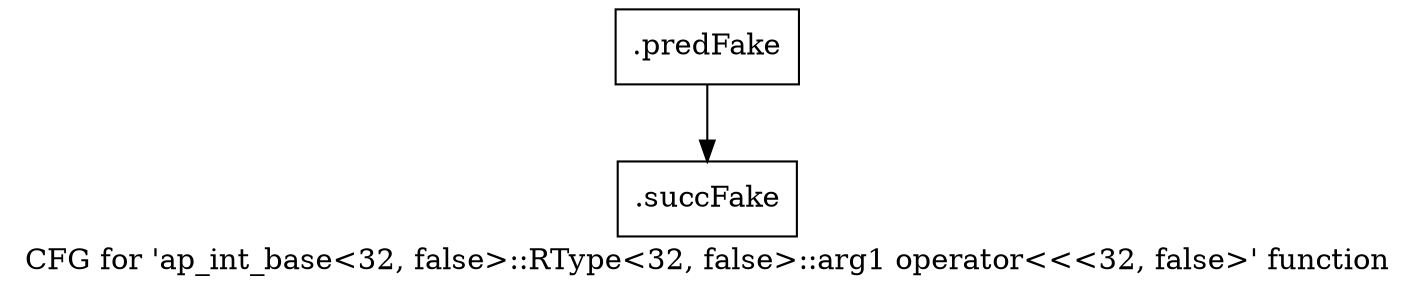 digraph "CFG for 'ap_int_base\<32, false\>::RType\<32, false\>::arg1 operator\<\<\<32, false\>' function" {
	label="CFG for 'ap_int_base\<32, false\>::RType\<32, false\>::arg1 operator\<\<\<32, false\>' function";

	Node0x5b0f370 [shape=record,filename="",linenumber="",label="{.predFake}"];
	Node0x5b0f370 -> Node0x60e9790[ callList="" memoryops="" filename="/mnt/xilinx/Vitis_HLS/2021.2/include/ap_int_base.h" execusionnum="2016"];
	Node0x60e9790 [shape=record,filename="/mnt/xilinx/Vitis_HLS/2021.2/include/ap_int_base.h",linenumber="1715",label="{.succFake}"];
}
